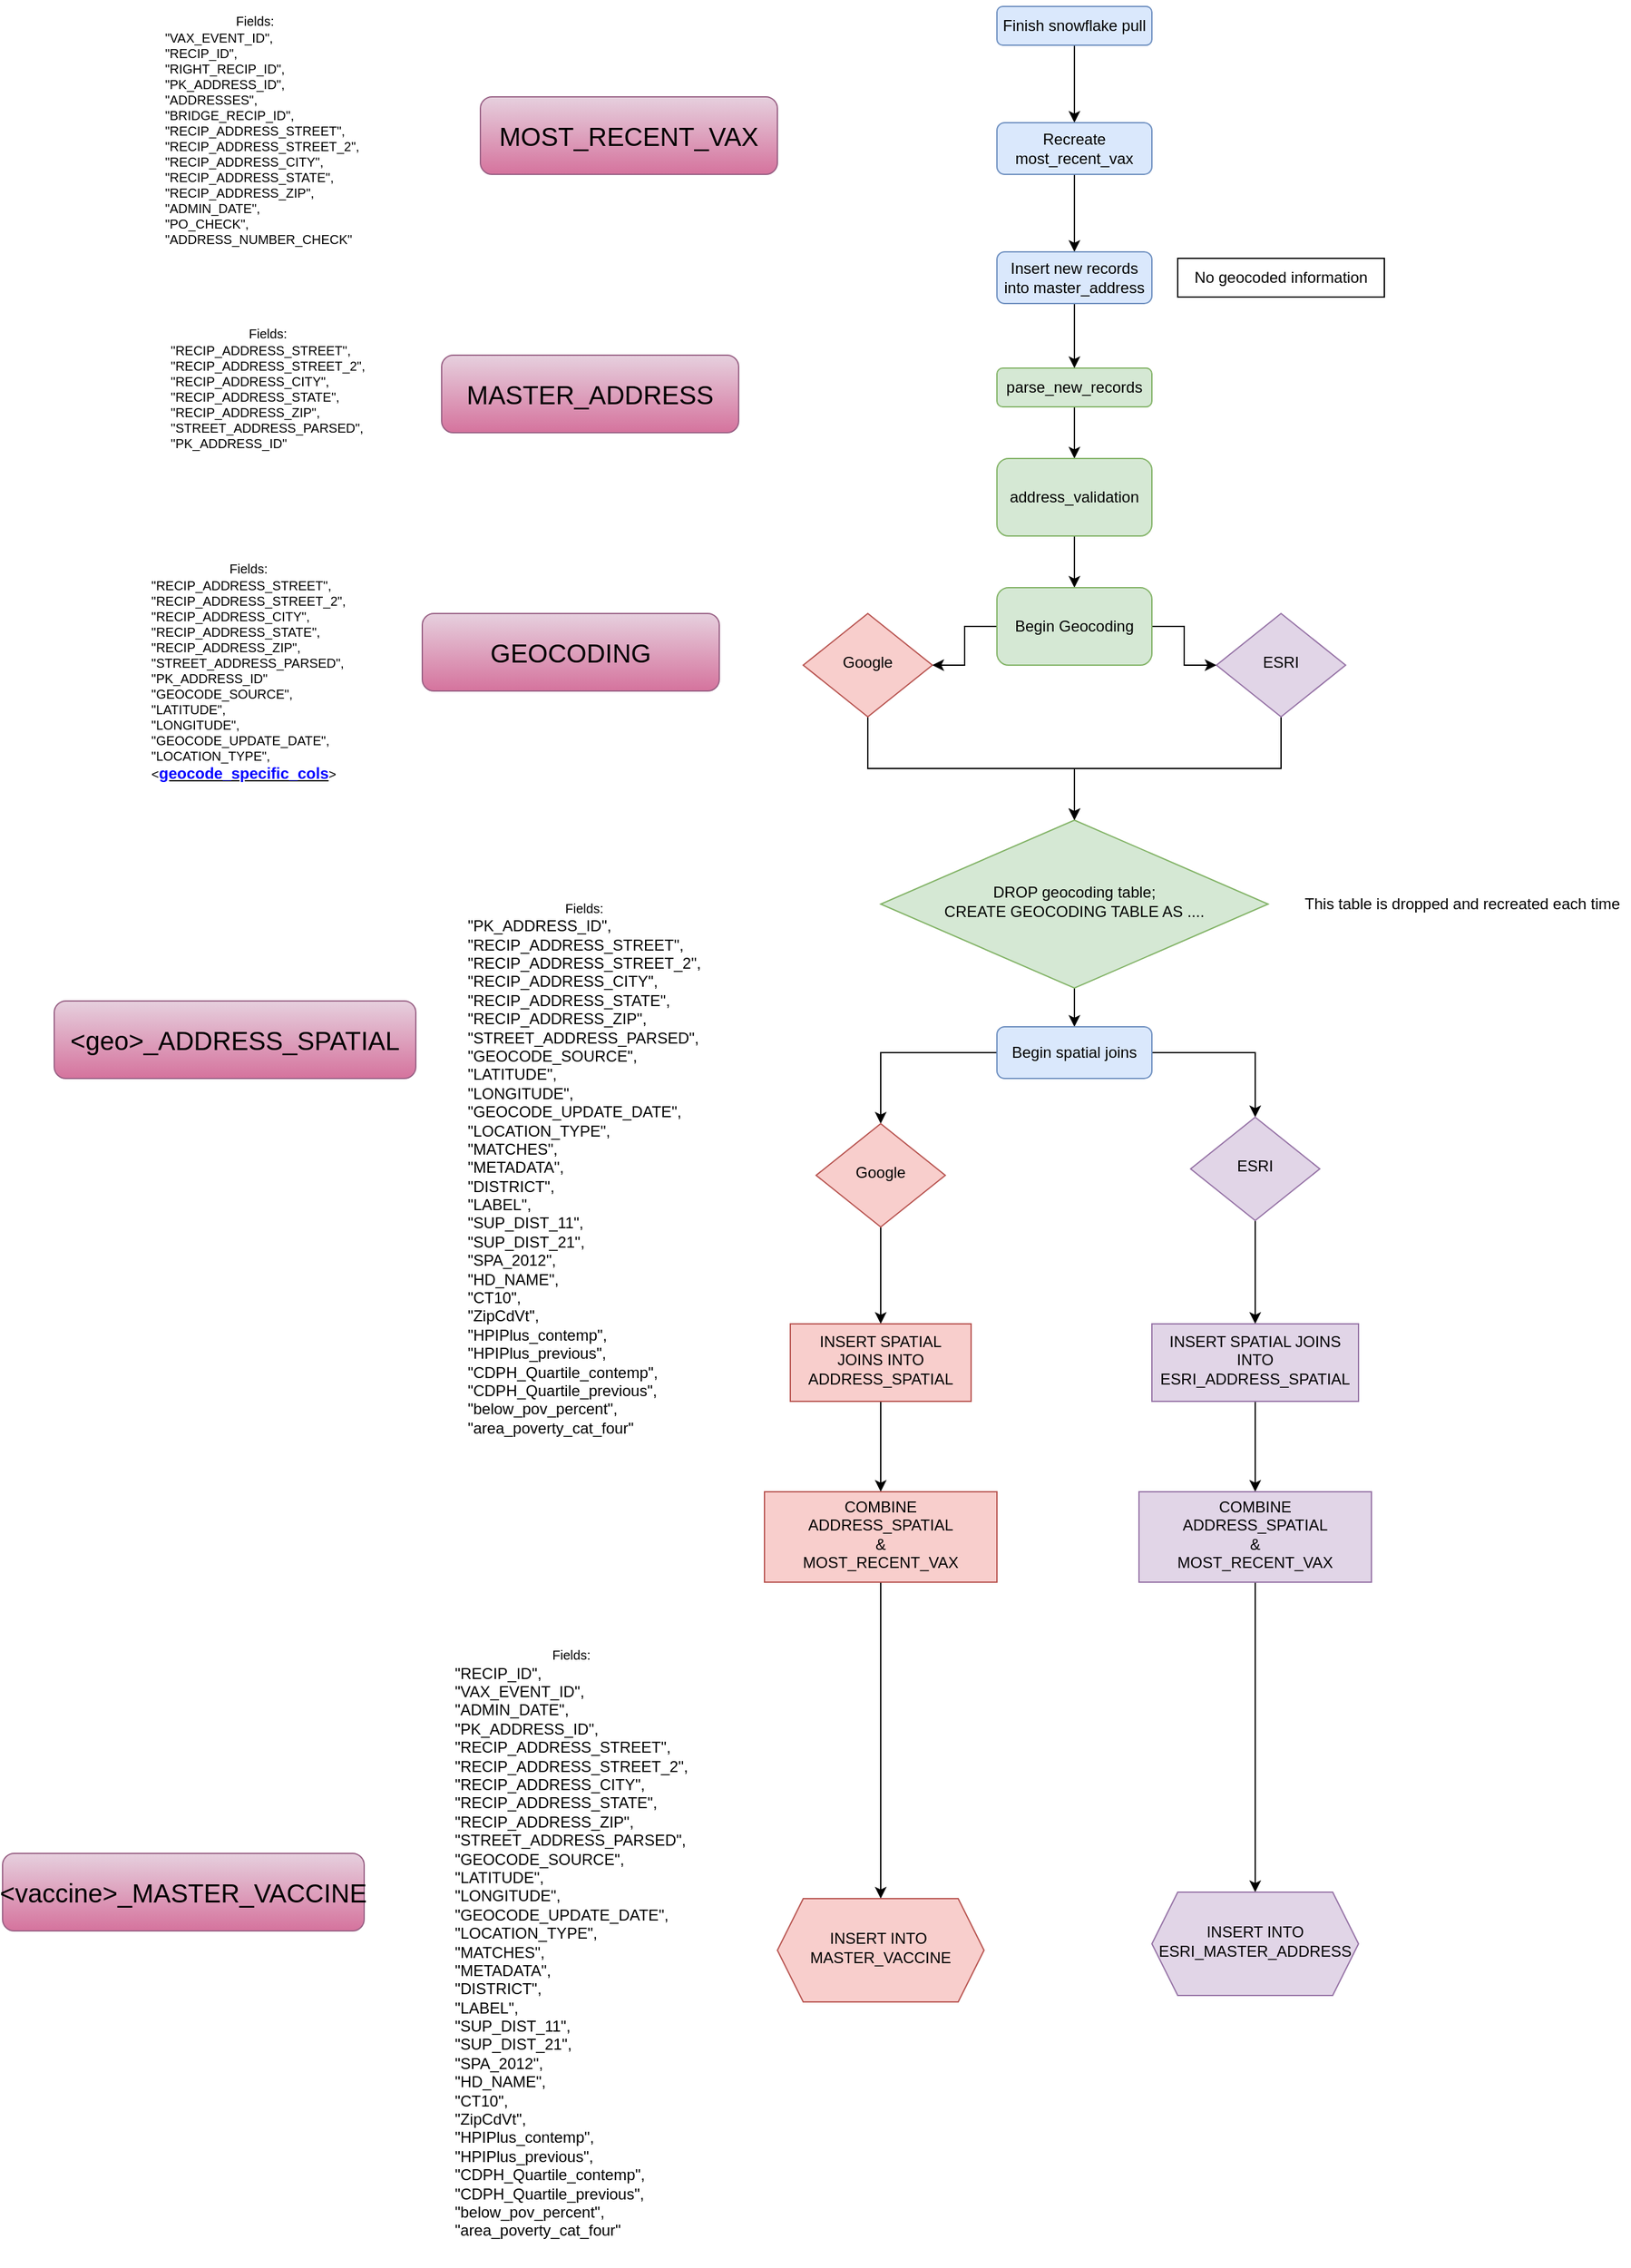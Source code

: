 <mxfile version="20.8.11" type="github">
  <diagram id="C5RBs43oDa-KdzZeNtuy" name="Page-1">
    <mxGraphModel dx="2067" dy="549" grid="1" gridSize="10" guides="1" tooltips="1" connect="1" arrows="1" fold="1" page="1" pageScale="1" pageWidth="827" pageHeight="1169" math="0" shadow="0">
      <root>
        <mxCell id="WIyWlLk6GJQsqaUBKTNV-0" />
        <mxCell id="WIyWlLk6GJQsqaUBKTNV-1" parent="WIyWlLk6GJQsqaUBKTNV-0" />
        <mxCell id="potG2WrgUDK1nlspSH43-2" value="" style="edgeStyle=orthogonalEdgeStyle;rounded=0;orthogonalLoop=1;jettySize=auto;html=1;" edge="1" parent="WIyWlLk6GJQsqaUBKTNV-1" source="WIyWlLk6GJQsqaUBKTNV-3" target="potG2WrgUDK1nlspSH43-1">
          <mxGeometry relative="1" as="geometry" />
        </mxCell>
        <mxCell id="WIyWlLk6GJQsqaUBKTNV-3" value="parse_new_records" style="rounded=1;whiteSpace=wrap;html=1;fontSize=12;glass=0;strokeWidth=1;shadow=0;fillColor=#d5e8d4;strokeColor=#82b366;" parent="WIyWlLk6GJQsqaUBKTNV-1" vertex="1">
          <mxGeometry x="320" y="290" width="120" height="30" as="geometry" />
        </mxCell>
        <mxCell id="4Sw3aIR59aRq2CPispGW-28" style="edgeStyle=orthogonalEdgeStyle;rounded=0;orthogonalLoop=1;jettySize=auto;html=1;exitX=0.5;exitY=1;exitDx=0;exitDy=0;entryX=0.5;entryY=0;entryDx=0;entryDy=0;" parent="WIyWlLk6GJQsqaUBKTNV-1" source="WIyWlLk6GJQsqaUBKTNV-6" target="WIyWlLk6GJQsqaUBKTNV-10" edge="1">
          <mxGeometry relative="1" as="geometry" />
        </mxCell>
        <mxCell id="WIyWlLk6GJQsqaUBKTNV-6" value="Google" style="rhombus;whiteSpace=wrap;html=1;shadow=0;fontFamily=Helvetica;fontSize=12;align=center;strokeWidth=1;spacing=6;spacingTop=-4;fillColor=#f8cecc;strokeColor=#b85450;" parent="WIyWlLk6GJQsqaUBKTNV-1" vertex="1">
          <mxGeometry x="170" y="480" width="100" height="80" as="geometry" />
        </mxCell>
        <mxCell id="4Sw3aIR59aRq2CPispGW-35" value="" style="edgeStyle=orthogonalEdgeStyle;rounded=0;orthogonalLoop=1;jettySize=auto;html=1;" parent="WIyWlLk6GJQsqaUBKTNV-1" source="WIyWlLk6GJQsqaUBKTNV-10" target="WIyWlLk6GJQsqaUBKTNV-11" edge="1">
          <mxGeometry relative="1" as="geometry" />
        </mxCell>
        <mxCell id="WIyWlLk6GJQsqaUBKTNV-10" value="DROP geocoding table;&lt;br&gt;CREATE GEOCODING TABLE AS ...." style="rhombus;whiteSpace=wrap;html=1;shadow=0;fontFamily=Helvetica;fontSize=12;align=center;strokeWidth=1;spacing=6;spacingTop=-4;fillColor=#d5e8d4;strokeColor=#82b366;" parent="WIyWlLk6GJQsqaUBKTNV-1" vertex="1">
          <mxGeometry x="230" y="640" width="300" height="130" as="geometry" />
        </mxCell>
        <mxCell id="4Sw3aIR59aRq2CPispGW-39" value="" style="edgeStyle=orthogonalEdgeStyle;rounded=0;orthogonalLoop=1;jettySize=auto;html=1;entryX=0.5;entryY=0;entryDx=0;entryDy=0;" parent="WIyWlLk6GJQsqaUBKTNV-1" source="WIyWlLk6GJQsqaUBKTNV-11" target="4Sw3aIR59aRq2CPispGW-37" edge="1">
          <mxGeometry relative="1" as="geometry">
            <mxPoint x="520" y="690" as="targetPoint" />
          </mxGeometry>
        </mxCell>
        <mxCell id="4Sw3aIR59aRq2CPispGW-43" value="" style="edgeStyle=orthogonalEdgeStyle;rounded=0;orthogonalLoop=1;jettySize=auto;html=1;entryX=0.5;entryY=0;entryDx=0;entryDy=0;" parent="WIyWlLk6GJQsqaUBKTNV-1" source="WIyWlLk6GJQsqaUBKTNV-11" target="4Sw3aIR59aRq2CPispGW-36" edge="1">
          <mxGeometry relative="1" as="geometry">
            <mxPoint x="240" y="690" as="targetPoint" />
          </mxGeometry>
        </mxCell>
        <mxCell id="WIyWlLk6GJQsqaUBKTNV-11" value="Begin spatial joins" style="rounded=1;whiteSpace=wrap;html=1;fontSize=12;glass=0;strokeWidth=1;shadow=0;fillColor=#dae8fc;strokeColor=#6c8ebf;" parent="WIyWlLk6GJQsqaUBKTNV-1" vertex="1">
          <mxGeometry x="320" y="800" width="120" height="40" as="geometry" />
        </mxCell>
        <mxCell id="4Sw3aIR59aRq2CPispGW-34" value="" style="edgeStyle=orthogonalEdgeStyle;rounded=0;orthogonalLoop=1;jettySize=auto;html=1;" parent="WIyWlLk6GJQsqaUBKTNV-1" source="4Sw3aIR59aRq2CPispGW-0" target="WIyWlLk6GJQsqaUBKTNV-10" edge="1">
          <mxGeometry relative="1" as="geometry" />
        </mxCell>
        <mxCell id="4Sw3aIR59aRq2CPispGW-0" value="ESRI" style="rhombus;whiteSpace=wrap;html=1;shadow=0;fontFamily=Helvetica;fontSize=12;align=center;strokeWidth=1;spacing=6;spacingTop=-4;fillColor=#e1d5e7;strokeColor=#9673a6;" parent="WIyWlLk6GJQsqaUBKTNV-1" vertex="1">
          <mxGeometry x="490" y="480" width="100" height="80" as="geometry" />
        </mxCell>
        <mxCell id="4Sw3aIR59aRq2CPispGW-32" style="edgeStyle=orthogonalEdgeStyle;rounded=0;orthogonalLoop=1;jettySize=auto;html=1;entryX=0.5;entryY=0;entryDx=0;entryDy=0;" parent="WIyWlLk6GJQsqaUBKTNV-1" source="4Sw3aIR59aRq2CPispGW-8" target="4Sw3aIR59aRq2CPispGW-11" edge="1">
          <mxGeometry relative="1" as="geometry" />
        </mxCell>
        <mxCell id="4Sw3aIR59aRq2CPispGW-8" value="Finish snowflake pull" style="rounded=1;whiteSpace=wrap;html=1;fontSize=12;glass=0;strokeWidth=1;shadow=0;fillColor=#dae8fc;strokeColor=#6c8ebf;" parent="WIyWlLk6GJQsqaUBKTNV-1" vertex="1">
          <mxGeometry x="320" y="10" width="120" height="30" as="geometry" />
        </mxCell>
        <mxCell id="4Sw3aIR59aRq2CPispGW-33" value="" style="edgeStyle=orthogonalEdgeStyle;rounded=0;orthogonalLoop=1;jettySize=auto;html=1;" parent="WIyWlLk6GJQsqaUBKTNV-1" source="4Sw3aIR59aRq2CPispGW-11" target="4Sw3aIR59aRq2CPispGW-15" edge="1">
          <mxGeometry relative="1" as="geometry" />
        </mxCell>
        <mxCell id="4Sw3aIR59aRq2CPispGW-11" value="Recreate most_recent_vax" style="rounded=1;whiteSpace=wrap;html=1;fontSize=12;glass=0;strokeWidth=1;shadow=0;fillColor=#dae8fc;strokeColor=#6c8ebf;" parent="WIyWlLk6GJQsqaUBKTNV-1" vertex="1">
          <mxGeometry x="320" y="100" width="120" height="40" as="geometry" />
        </mxCell>
        <mxCell id="4Sw3aIR59aRq2CPispGW-30" style="edgeStyle=orthogonalEdgeStyle;rounded=0;orthogonalLoop=1;jettySize=auto;html=1;exitX=0.5;exitY=1;exitDx=0;exitDy=0;entryX=0.5;entryY=0;entryDx=0;entryDy=0;" parent="WIyWlLk6GJQsqaUBKTNV-1" source="4Sw3aIR59aRq2CPispGW-15" target="WIyWlLk6GJQsqaUBKTNV-3" edge="1">
          <mxGeometry relative="1" as="geometry" />
        </mxCell>
        <mxCell id="4Sw3aIR59aRq2CPispGW-15" value="Insert new records into master_address" style="rounded=1;whiteSpace=wrap;html=1;fontSize=12;glass=0;strokeWidth=1;shadow=0;fillColor=#dae8fc;strokeColor=#6c8ebf;" parent="WIyWlLk6GJQsqaUBKTNV-1" vertex="1">
          <mxGeometry x="320" y="200" width="120" height="40" as="geometry" />
        </mxCell>
        <mxCell id="4Sw3aIR59aRq2CPispGW-16" value="No geocoded information" style="rounded=0;whiteSpace=wrap;html=1;" parent="WIyWlLk6GJQsqaUBKTNV-1" vertex="1">
          <mxGeometry x="460" y="205" width="160" height="30" as="geometry" />
        </mxCell>
        <mxCell id="4Sw3aIR59aRq2CPispGW-49" value="" style="edgeStyle=orthogonalEdgeStyle;rounded=0;orthogonalLoop=1;jettySize=auto;html=1;fontSize=12;" parent="WIyWlLk6GJQsqaUBKTNV-1" source="4Sw3aIR59aRq2CPispGW-36" target="4Sw3aIR59aRq2CPispGW-48" edge="1">
          <mxGeometry relative="1" as="geometry" />
        </mxCell>
        <mxCell id="4Sw3aIR59aRq2CPispGW-36" value="Google" style="rhombus;whiteSpace=wrap;html=1;shadow=0;fontFamily=Helvetica;fontSize=12;align=center;strokeWidth=1;spacing=6;spacingTop=-4;fillColor=#f8cecc;strokeColor=#b85450;" parent="WIyWlLk6GJQsqaUBKTNV-1" vertex="1">
          <mxGeometry x="180" y="875" width="100" height="80" as="geometry" />
        </mxCell>
        <mxCell id="4Sw3aIR59aRq2CPispGW-51" value="" style="edgeStyle=orthogonalEdgeStyle;rounded=0;orthogonalLoop=1;jettySize=auto;html=1;fontSize=12;" parent="WIyWlLk6GJQsqaUBKTNV-1" source="4Sw3aIR59aRq2CPispGW-37" target="4Sw3aIR59aRq2CPispGW-50" edge="1">
          <mxGeometry relative="1" as="geometry" />
        </mxCell>
        <mxCell id="4Sw3aIR59aRq2CPispGW-37" value="ESRI" style="rhombus;whiteSpace=wrap;html=1;shadow=0;fontFamily=Helvetica;fontSize=12;align=center;strokeWidth=1;spacing=6;spacingTop=-4;fillColor=#e1d5e7;strokeColor=#9673a6;" parent="WIyWlLk6GJQsqaUBKTNV-1" vertex="1">
          <mxGeometry x="470" y="870" width="100" height="80" as="geometry" />
        </mxCell>
        <mxCell id="4Sw3aIR59aRq2CPispGW-44" value="&lt;font style=&quot;font-size: 10px;&quot;&gt;Fields:&lt;br&gt;&lt;/font&gt;&lt;div style=&quot;text-align: left; font-size: 10px;&quot;&gt;&lt;font style=&quot;font-size: 10px;&quot;&gt;&quot;RECIP_ADDRESS_STREET&quot;,&lt;/font&gt;&lt;/div&gt;&lt;div style=&quot;text-align: left; font-size: 10px;&quot;&gt;&lt;font style=&quot;font-size: 10px;&quot;&gt;&quot;RECIP_ADDRESS_STREET_2&quot;,&lt;/font&gt;&lt;/div&gt;&lt;div style=&quot;text-align: left; font-size: 10px;&quot;&gt;&lt;font style=&quot;font-size: 10px;&quot;&gt;&quot;RECIP_ADDRESS_CITY&quot;,&lt;/font&gt;&lt;/div&gt;&lt;div style=&quot;text-align: left; font-size: 10px;&quot;&gt;&lt;font style=&quot;font-size: 10px;&quot;&gt;&quot;RECIP_ADDRESS_STATE&quot;,&lt;/font&gt;&lt;/div&gt;&lt;div style=&quot;text-align: left; font-size: 10px;&quot;&gt;&lt;font style=&quot;font-size: 10px;&quot;&gt;&quot;RECIP_ADDRESS_ZIP&quot;,&lt;/font&gt;&lt;/div&gt;&lt;div style=&quot;text-align: left; font-size: 10px;&quot;&gt;&lt;font style=&quot;font-size: 10px;&quot;&gt;&quot;STREET_ADDRESS_PARSED&quot;,&lt;/font&gt;&lt;/div&gt;&lt;div style=&quot;text-align: left; font-size: 10px;&quot;&gt;&lt;font style=&quot;font-size: 10px;&quot;&gt;&quot;PK_ADDRESS_ID&quot;&lt;/font&gt;&lt;/div&gt;" style="text;html=1;align=center;verticalAlign=middle;resizable=0;points=[];autosize=1;strokeColor=none;fillColor=none;" parent="WIyWlLk6GJQsqaUBKTNV-1" vertex="1">
          <mxGeometry x="-335" y="250" width="180" height="110" as="geometry" />
        </mxCell>
        <mxCell id="4Sw3aIR59aRq2CPispGW-45" value="&lt;font style=&quot;font-size: 10px;&quot;&gt;Fields:&lt;br&gt;&lt;/font&gt;&lt;div style=&quot;text-align: left; font-size: 10px;&quot;&gt;&lt;font style=&quot;font-size: 10px;&quot;&gt;&quot;RECIP_ADDRESS_STREET&quot;,&lt;/font&gt;&lt;/div&gt;&lt;div style=&quot;text-align: left; font-size: 10px;&quot;&gt;&lt;font style=&quot;font-size: 10px;&quot;&gt;&quot;RECIP_ADDRESS_STREET_2&quot;,&lt;/font&gt;&lt;/div&gt;&lt;div style=&quot;text-align: left; font-size: 10px;&quot;&gt;&lt;font style=&quot;font-size: 10px;&quot;&gt;&quot;RECIP_ADDRESS_CITY&quot;,&lt;/font&gt;&lt;/div&gt;&lt;div style=&quot;text-align: left; font-size: 10px;&quot;&gt;&lt;font style=&quot;font-size: 10px;&quot;&gt;&quot;RECIP_ADDRESS_STATE&quot;,&lt;/font&gt;&lt;/div&gt;&lt;div style=&quot;text-align: left; font-size: 10px;&quot;&gt;&lt;font style=&quot;font-size: 10px;&quot;&gt;&quot;RECIP_ADDRESS_ZIP&quot;,&lt;/font&gt;&lt;/div&gt;&lt;div style=&quot;text-align: left; font-size: 10px;&quot;&gt;&lt;font style=&quot;font-size: 10px;&quot;&gt;&quot;STREET_ADDRESS_PARSED&quot;,&lt;/font&gt;&lt;/div&gt;&lt;div style=&quot;text-align: left; font-size: 10px;&quot;&gt;&lt;font style=&quot;font-size: 10px;&quot;&gt;&quot;PK_ADDRESS_ID&quot;&lt;/font&gt;&lt;/div&gt;&lt;div style=&quot;text-align: left;&quot;&gt;&lt;font style=&quot;&quot;&gt;&lt;div style=&quot;font-size: 10px;&quot;&gt;&quot;GEOCODE_SOURCE&quot;,&lt;/div&gt;&lt;div style=&quot;font-size: 10px;&quot;&gt;&quot;LATITUDE&quot;,&lt;/div&gt;&lt;div style=&quot;font-size: 10px;&quot;&gt;&quot;LONGITUDE&quot;,&lt;/div&gt;&lt;div style=&quot;font-size: 10px;&quot;&gt;&quot;GEOCODE_UPDATE_DATE&quot;,&lt;/div&gt;&lt;div style=&quot;font-size: 10px;&quot;&gt;&quot;LOCATION_TYPE&quot;,&lt;/div&gt;&lt;div style=&quot;&quot;&gt;&lt;span style=&quot;font-size: 10px;&quot;&gt;&amp;lt;&lt;/span&gt;&lt;b style=&quot;&quot;&gt;&lt;u style=&quot;&quot;&gt;&lt;font color=&quot;#0000ff&quot; style=&quot;font-size: 12px;&quot;&gt;geocode_specific_cols&lt;/font&gt;&lt;/u&gt;&lt;/b&gt;&lt;span style=&quot;font-size: 10px;&quot;&gt;&amp;gt;&lt;/span&gt;&lt;/div&gt;&lt;div style=&quot;font-size: 10px;&quot;&gt;&lt;br&gt;&lt;/div&gt;&lt;/font&gt;&lt;/div&gt;" style="text;html=1;align=center;verticalAlign=middle;resizable=0;points=[];autosize=1;strokeColor=none;fillColor=none;" parent="WIyWlLk6GJQsqaUBKTNV-1" vertex="1">
          <mxGeometry x="-350" y="430" width="180" height="200" as="geometry" />
        </mxCell>
        <mxCell id="4Sw3aIR59aRq2CPispGW-68" value="" style="edgeStyle=orthogonalEdgeStyle;rounded=0;orthogonalLoop=1;jettySize=auto;html=1;fontSize=20;fontColor=#000000;" parent="WIyWlLk6GJQsqaUBKTNV-1" source="4Sw3aIR59aRq2CPispGW-48" target="4Sw3aIR59aRq2CPispGW-67" edge="1">
          <mxGeometry relative="1" as="geometry">
            <Array as="points">
              <mxPoint x="230" y="1210" />
            </Array>
          </mxGeometry>
        </mxCell>
        <mxCell id="4Sw3aIR59aRq2CPispGW-48" value="INSERT SPATIAL JOINS INTO ADDRESS_SPATIAL" style="whiteSpace=wrap;html=1;fillColor=#f8cecc;strokeColor=#b85450;shadow=0;strokeWidth=1;spacing=6;spacingTop=-4;" parent="WIyWlLk6GJQsqaUBKTNV-1" vertex="1">
          <mxGeometry x="160" y="1030" width="140" height="60" as="geometry" />
        </mxCell>
        <mxCell id="4Sw3aIR59aRq2CPispGW-70" value="" style="edgeStyle=orthogonalEdgeStyle;rounded=0;orthogonalLoop=1;jettySize=auto;html=1;fontSize=20;fontColor=#000000;" parent="WIyWlLk6GJQsqaUBKTNV-1" source="4Sw3aIR59aRq2CPispGW-50" target="4Sw3aIR59aRq2CPispGW-69" edge="1">
          <mxGeometry relative="1" as="geometry" />
        </mxCell>
        <mxCell id="4Sw3aIR59aRq2CPispGW-50" value="INSERT SPATIAL JOINS INTO ESRI_ADDRESS_SPATIAL" style="whiteSpace=wrap;html=1;fillColor=#e1d5e7;strokeColor=#9673a6;shadow=0;strokeWidth=1;spacing=6;spacingTop=-4;" parent="WIyWlLk6GJQsqaUBKTNV-1" vertex="1">
          <mxGeometry x="440" y="1030" width="160" height="60" as="geometry" />
        </mxCell>
        <mxCell id="4Sw3aIR59aRq2CPispGW-52" value="&lt;font style=&quot;font-size: 10px;&quot;&gt;Fields:&lt;br&gt;&lt;/font&gt;&lt;div style=&quot;text-align: left;&quot;&gt;&lt;div&gt;&quot;RECIP_ID&quot;,&lt;/div&gt;&lt;div&gt;&quot;VAX_EVENT_ID&quot;,&lt;/div&gt;&lt;div&gt;&quot;ADMIN_DATE&quot;,&lt;/div&gt;&lt;div&gt;&quot;PK_ADDRESS_ID&quot;,&lt;/div&gt;&lt;div&gt;&quot;RECIP_ADDRESS_STREET&quot;,&lt;/div&gt;&lt;div&gt;&quot;RECIP_ADDRESS_STREET_2&quot;,&lt;/div&gt;&lt;div&gt;&quot;RECIP_ADDRESS_CITY&quot;,&lt;/div&gt;&lt;div&gt;&quot;RECIP_ADDRESS_STATE&quot;,&lt;/div&gt;&lt;div&gt;&quot;RECIP_ADDRESS_ZIP&quot;,&lt;/div&gt;&lt;div&gt;&quot;STREET_ADDRESS_PARSED&quot;,&lt;/div&gt;&lt;div&gt;&quot;GEOCODE_SOURCE&quot;,&lt;/div&gt;&lt;div&gt;&quot;LATITUDE&quot;,&lt;/div&gt;&lt;div&gt;&quot;LONGITUDE&quot;,&lt;/div&gt;&lt;div&gt;&quot;GEOCODE_UPDATE_DATE&quot;,&lt;/div&gt;&lt;div&gt;&quot;LOCATION_TYPE&quot;,&lt;/div&gt;&lt;div&gt;&quot;MATCHES&quot;,&lt;/div&gt;&lt;div&gt;&quot;METADATA&quot;,&lt;/div&gt;&lt;div&gt;&quot;DISTRICT&quot;,&lt;/div&gt;&lt;div&gt;&quot;LABEL&quot;,&lt;/div&gt;&lt;div&gt;&quot;SUP_DIST_11&quot;,&lt;/div&gt;&lt;div&gt;&quot;SUP_DIST_21&quot;,&lt;/div&gt;&lt;div&gt;&quot;SPA_2012&quot;,&lt;/div&gt;&lt;div&gt;&quot;HD_NAME&quot;,&lt;/div&gt;&lt;div&gt;&quot;CT10&quot;,&lt;/div&gt;&lt;div&gt;&quot;ZipCdVt&quot;,&lt;/div&gt;&lt;div&gt;&quot;HPIPlus_contemp&quot;,&lt;/div&gt;&lt;div&gt;&quot;HPIPlus_previous&quot;,&lt;/div&gt;&lt;div&gt;&quot;CDPH_Quartile_contemp&quot;,&lt;/div&gt;&lt;div&gt;&quot;CDPH_Quartile_previous&quot;,&lt;/div&gt;&lt;div&gt;&quot;below_pov_percent&quot;,&lt;/div&gt;&lt;div&gt;&quot;area_poverty_cat_four&quot;&lt;/div&gt;&lt;/div&gt;&lt;div style=&quot;text-align: left; font-size: 10px;&quot;&gt;&lt;font style=&quot;font-size: 10px;&quot;&gt;&lt;div&gt;&lt;br&gt;&lt;/div&gt;&lt;/font&gt;&lt;/div&gt;" style="text;html=1;align=center;verticalAlign=middle;resizable=0;points=[];autosize=1;strokeColor=none;fillColor=none;" parent="WIyWlLk6GJQsqaUBKTNV-1" vertex="1">
          <mxGeometry x="-110" y="1270" width="200" height="490" as="geometry" />
        </mxCell>
        <mxCell id="4Sw3aIR59aRq2CPispGW-59" value="&lt;font color=&quot;#000000&quot;&gt;MASTER_ADDRESS&lt;/font&gt;" style="rounded=1;whiteSpace=wrap;html=1;fontSize=20;fillColor=#e6d0de;gradientColor=#d5739d;strokeColor=#996185;" parent="WIyWlLk6GJQsqaUBKTNV-1" vertex="1">
          <mxGeometry x="-110" y="280" width="230" height="60" as="geometry" />
        </mxCell>
        <mxCell id="4Sw3aIR59aRq2CPispGW-60" value="&lt;font color=&quot;#000000&quot;&gt;GEOCODING&lt;/font&gt;" style="rounded=1;whiteSpace=wrap;html=1;fontSize=20;fillColor=#e6d0de;gradientColor=#d5739d;strokeColor=#996185;" parent="WIyWlLk6GJQsqaUBKTNV-1" vertex="1">
          <mxGeometry x="-125" y="480" width="230" height="60" as="geometry" />
        </mxCell>
        <mxCell id="4Sw3aIR59aRq2CPispGW-61" value="&lt;font style=&quot;font-size: 10px;&quot;&gt;Fields:&lt;br&gt;&lt;/font&gt;&lt;div style=&quot;text-align: left;&quot;&gt;&lt;div&gt;&lt;span style=&quot;background-color: initial;&quot;&gt;&quot;PK_ADDRESS_ID&quot;,&lt;/span&gt;&lt;br&gt;&lt;/div&gt;&lt;div&gt;&quot;RECIP_ADDRESS_STREET&quot;,&lt;/div&gt;&lt;div&gt;&quot;RECIP_ADDRESS_STREET_2&quot;,&lt;/div&gt;&lt;div&gt;&quot;RECIP_ADDRESS_CITY&quot;,&lt;/div&gt;&lt;div&gt;&quot;RECIP_ADDRESS_STATE&quot;,&lt;/div&gt;&lt;div&gt;&quot;RECIP_ADDRESS_ZIP&quot;,&lt;/div&gt;&lt;div&gt;&quot;STREET_ADDRESS_PARSED&quot;,&lt;/div&gt;&lt;div&gt;&quot;GEOCODE_SOURCE&quot;,&lt;/div&gt;&lt;div&gt;&quot;LATITUDE&quot;,&lt;/div&gt;&lt;div&gt;&quot;LONGITUDE&quot;,&lt;/div&gt;&lt;div&gt;&quot;GEOCODE_UPDATE_DATE&quot;,&lt;/div&gt;&lt;div&gt;&quot;LOCATION_TYPE&quot;,&lt;/div&gt;&lt;div&gt;&quot;MATCHES&quot;,&lt;/div&gt;&lt;div&gt;&quot;METADATA&quot;,&lt;/div&gt;&lt;div&gt;&quot;DISTRICT&quot;,&lt;/div&gt;&lt;div&gt;&quot;LABEL&quot;,&lt;/div&gt;&lt;div&gt;&quot;SUP_DIST_11&quot;,&lt;/div&gt;&lt;div&gt;&quot;SUP_DIST_21&quot;,&lt;/div&gt;&lt;div&gt;&quot;SPA_2012&quot;,&lt;/div&gt;&lt;div&gt;&quot;HD_NAME&quot;,&lt;/div&gt;&lt;div&gt;&quot;CT10&quot;,&lt;/div&gt;&lt;div&gt;&quot;ZipCdVt&quot;,&lt;/div&gt;&lt;div&gt;&quot;HPIPlus_contemp&quot;,&lt;/div&gt;&lt;div&gt;&quot;HPIPlus_previous&quot;,&lt;/div&gt;&lt;div&gt;&quot;CDPH_Quartile_contemp&quot;,&lt;/div&gt;&lt;div&gt;&quot;CDPH_Quartile_previous&quot;,&lt;/div&gt;&lt;div&gt;&quot;below_pov_percent&quot;,&lt;/div&gt;&lt;div&gt;&quot;area_poverty_cat_four&quot;&lt;/div&gt;&lt;/div&gt;&lt;div style=&quot;text-align: left; font-size: 10px;&quot;&gt;&lt;font style=&quot;font-size: 10px;&quot;&gt;&lt;div&gt;&lt;br&gt;&lt;/div&gt;&lt;/font&gt;&lt;/div&gt;" style="text;html=1;align=center;verticalAlign=middle;resizable=0;points=[];autosize=1;strokeColor=none;fillColor=none;" parent="WIyWlLk6GJQsqaUBKTNV-1" vertex="1">
          <mxGeometry x="-100" y="695" width="200" height="440" as="geometry" />
        </mxCell>
        <mxCell id="4Sw3aIR59aRq2CPispGW-62" value="&lt;font color=&quot;#000000&quot;&gt;&amp;lt;geo&amp;gt;_ADDRESS_SPATIAL&lt;/font&gt;" style="rounded=1;whiteSpace=wrap;html=1;fontSize=20;fillColor=#e6d0de;gradientColor=#d5739d;strokeColor=#996185;" parent="WIyWlLk6GJQsqaUBKTNV-1" vertex="1">
          <mxGeometry x="-410" y="780" width="280" height="60" as="geometry" />
        </mxCell>
        <mxCell id="4Sw3aIR59aRq2CPispGW-63" value="&lt;font color=&quot;#000000&quot;&gt;&amp;lt;vaccine&amp;gt;_MASTER_VACCINE&lt;/font&gt;" style="rounded=1;whiteSpace=wrap;html=1;fontSize=20;fillColor=#e6d0de;gradientColor=#d5739d;strokeColor=#996185;" parent="WIyWlLk6GJQsqaUBKTNV-1" vertex="1">
          <mxGeometry x="-450" y="1440" width="280" height="60" as="geometry" />
        </mxCell>
        <mxCell id="4Sw3aIR59aRq2CPispGW-64" value="&lt;font style=&quot;font-size: 10px;&quot;&gt;Fields:&lt;br&gt;&lt;/font&gt;&lt;div style=&quot;text-align: left; font-size: 10px;&quot;&gt;&lt;div&gt;&amp;nbsp; &amp;nbsp; &quot;VAX_EVENT_ID&quot;,&lt;/div&gt;&lt;div&gt;&amp;nbsp; &amp;nbsp; &quot;RECIP_ID&quot;,&lt;/div&gt;&lt;div&gt;&amp;nbsp; &amp;nbsp; &quot;RIGHT_RECIP_ID&quot;,&lt;/div&gt;&lt;div&gt;&amp;nbsp; &amp;nbsp; &quot;PK_ADDRESS_ID&quot;,&lt;/div&gt;&lt;div&gt;&amp;nbsp; &amp;nbsp; &quot;ADDRESSES&quot;,&lt;/div&gt;&lt;div&gt;&amp;nbsp; &amp;nbsp; &quot;BRIDGE_RECIP_ID&quot;,&lt;/div&gt;&lt;div&gt;&amp;nbsp; &amp;nbsp; &quot;RECIP_ADDRESS_STREET&quot;,&lt;/div&gt;&lt;div&gt;&amp;nbsp; &amp;nbsp; &quot;RECIP_ADDRESS_STREET_2&quot;,&lt;/div&gt;&lt;div&gt;&amp;nbsp; &amp;nbsp; &quot;RECIP_ADDRESS_CITY&quot;,&lt;/div&gt;&lt;div&gt;&amp;nbsp; &amp;nbsp; &quot;RECIP_ADDRESS_STATE&quot;,&lt;/div&gt;&lt;div&gt;&amp;nbsp; &amp;nbsp; &quot;RECIP_ADDRESS_ZIP&quot;,&lt;/div&gt;&lt;div&gt;&amp;nbsp; &amp;nbsp; &quot;ADMIN_DATE&quot;,&lt;/div&gt;&lt;div&gt;&amp;nbsp; &amp;nbsp; &quot;PO_CHECK&quot;,&lt;/div&gt;&lt;div&gt;&amp;nbsp; &amp;nbsp; &quot;ADDRESS_NUMBER_CHECK&quot;&lt;/div&gt;&lt;/div&gt;" style="text;html=1;align=center;verticalAlign=middle;resizable=0;points=[];autosize=1;strokeColor=none;fillColor=none;" parent="WIyWlLk6GJQsqaUBKTNV-1" vertex="1">
          <mxGeometry x="-350" y="5" width="190" height="200" as="geometry" />
        </mxCell>
        <mxCell id="4Sw3aIR59aRq2CPispGW-65" value="&lt;font color=&quot;#000000&quot;&gt;MOST_RECENT_VAX&lt;/font&gt;" style="rounded=1;whiteSpace=wrap;html=1;fontSize=20;fillColor=#e6d0de;gradientColor=#d5739d;strokeColor=#996185;" parent="WIyWlLk6GJQsqaUBKTNV-1" vertex="1">
          <mxGeometry x="-80" y="80" width="230" height="60" as="geometry" />
        </mxCell>
        <mxCell id="4Sw3aIR59aRq2CPispGW-73" value="" style="edgeStyle=orthogonalEdgeStyle;rounded=0;orthogonalLoop=1;jettySize=auto;html=1;fontSize=20;fontColor=#000000;" parent="WIyWlLk6GJQsqaUBKTNV-1" source="4Sw3aIR59aRq2CPispGW-67" target="4Sw3aIR59aRq2CPispGW-72" edge="1">
          <mxGeometry relative="1" as="geometry" />
        </mxCell>
        <mxCell id="4Sw3aIR59aRq2CPispGW-67" value="COMBINE&lt;br&gt;ADDRESS_SPATIAL&lt;br&gt;&amp;amp;&lt;br&gt;MOST_RECENT_VAX" style="whiteSpace=wrap;html=1;fillColor=#f8cecc;strokeColor=#b85450;shadow=0;strokeWidth=1;spacing=6;spacingTop=-4;" parent="WIyWlLk6GJQsqaUBKTNV-1" vertex="1">
          <mxGeometry x="140" y="1160" width="180" height="70" as="geometry" />
        </mxCell>
        <mxCell id="4Sw3aIR59aRq2CPispGW-75" value="" style="edgeStyle=orthogonalEdgeStyle;rounded=0;orthogonalLoop=1;jettySize=auto;html=1;fontSize=20;fontColor=#000000;" parent="WIyWlLk6GJQsqaUBKTNV-1" source="4Sw3aIR59aRq2CPispGW-69" target="4Sw3aIR59aRq2CPispGW-74" edge="1">
          <mxGeometry relative="1" as="geometry" />
        </mxCell>
        <mxCell id="4Sw3aIR59aRq2CPispGW-69" value="COMBINE&lt;br&gt;ADDRESS_SPATIAL&lt;br&gt;&amp;amp;&lt;br&gt;MOST_RECENT_VAX" style="whiteSpace=wrap;html=1;fillColor=#e1d5e7;strokeColor=#9673a6;shadow=0;strokeWidth=1;spacing=6;spacingTop=-4;" parent="WIyWlLk6GJQsqaUBKTNV-1" vertex="1">
          <mxGeometry x="430" y="1160" width="180" height="70" as="geometry" />
        </mxCell>
        <mxCell id="4Sw3aIR59aRq2CPispGW-72" value="INSERT INTO&amp;nbsp;&lt;br&gt;MASTER_VACCINE" style="shape=hexagon;perimeter=hexagonPerimeter2;whiteSpace=wrap;html=1;fixedSize=1;fillColor=#f8cecc;strokeColor=#b85450;shadow=0;strokeWidth=1;spacing=6;spacingTop=-4;" parent="WIyWlLk6GJQsqaUBKTNV-1" vertex="1">
          <mxGeometry x="150" y="1475" width="160" height="80" as="geometry" />
        </mxCell>
        <mxCell id="4Sw3aIR59aRq2CPispGW-74" value="INSERT INTO ESRI_MASTER_ADDRESS" style="shape=hexagon;perimeter=hexagonPerimeter2;whiteSpace=wrap;html=1;fixedSize=1;fillColor=#e1d5e7;strokeColor=#9673a6;shadow=0;strokeWidth=1;spacing=6;spacingTop=-4;" parent="WIyWlLk6GJQsqaUBKTNV-1" vertex="1">
          <mxGeometry x="440" y="1470" width="160" height="80" as="geometry" />
        </mxCell>
        <mxCell id="4Sw3aIR59aRq2CPispGW-76" value="&lt;span style=&quot;font-size: 12px;&quot;&gt;This table is dropped and recreated each time&lt;/span&gt;" style="text;html=1;align=center;verticalAlign=middle;resizable=0;points=[];autosize=1;strokeColor=none;fillColor=none;fontSize=10;" parent="WIyWlLk6GJQsqaUBKTNV-1" vertex="1">
          <mxGeometry x="550" y="690" width="260" height="30" as="geometry" />
        </mxCell>
        <mxCell id="potG2WrgUDK1nlspSH43-4" value="" style="edgeStyle=orthogonalEdgeStyle;rounded=0;orthogonalLoop=1;jettySize=auto;html=1;" edge="1" parent="WIyWlLk6GJQsqaUBKTNV-1" source="potG2WrgUDK1nlspSH43-1" target="potG2WrgUDK1nlspSH43-3">
          <mxGeometry relative="1" as="geometry" />
        </mxCell>
        <mxCell id="potG2WrgUDK1nlspSH43-1" value="address_validation" style="whiteSpace=wrap;html=1;fillColor=#d5e8d4;strokeColor=#82b366;rounded=1;glass=0;strokeWidth=1;shadow=0;" vertex="1" parent="WIyWlLk6GJQsqaUBKTNV-1">
          <mxGeometry x="320" y="360" width="120" height="60" as="geometry" />
        </mxCell>
        <mxCell id="potG2WrgUDK1nlspSH43-5" value="" style="edgeStyle=orthogonalEdgeStyle;rounded=0;orthogonalLoop=1;jettySize=auto;html=1;" edge="1" parent="WIyWlLk6GJQsqaUBKTNV-1" source="potG2WrgUDK1nlspSH43-3" target="WIyWlLk6GJQsqaUBKTNV-6">
          <mxGeometry relative="1" as="geometry" />
        </mxCell>
        <mxCell id="potG2WrgUDK1nlspSH43-6" value="" style="edgeStyle=orthogonalEdgeStyle;rounded=0;orthogonalLoop=1;jettySize=auto;html=1;" edge="1" parent="WIyWlLk6GJQsqaUBKTNV-1" source="potG2WrgUDK1nlspSH43-3" target="4Sw3aIR59aRq2CPispGW-0">
          <mxGeometry relative="1" as="geometry" />
        </mxCell>
        <mxCell id="potG2WrgUDK1nlspSH43-3" value="Begin Geocoding" style="whiteSpace=wrap;html=1;fillColor=#d5e8d4;strokeColor=#82b366;rounded=1;glass=0;strokeWidth=1;shadow=0;" vertex="1" parent="WIyWlLk6GJQsqaUBKTNV-1">
          <mxGeometry x="320" y="460" width="120" height="60" as="geometry" />
        </mxCell>
      </root>
    </mxGraphModel>
  </diagram>
</mxfile>
